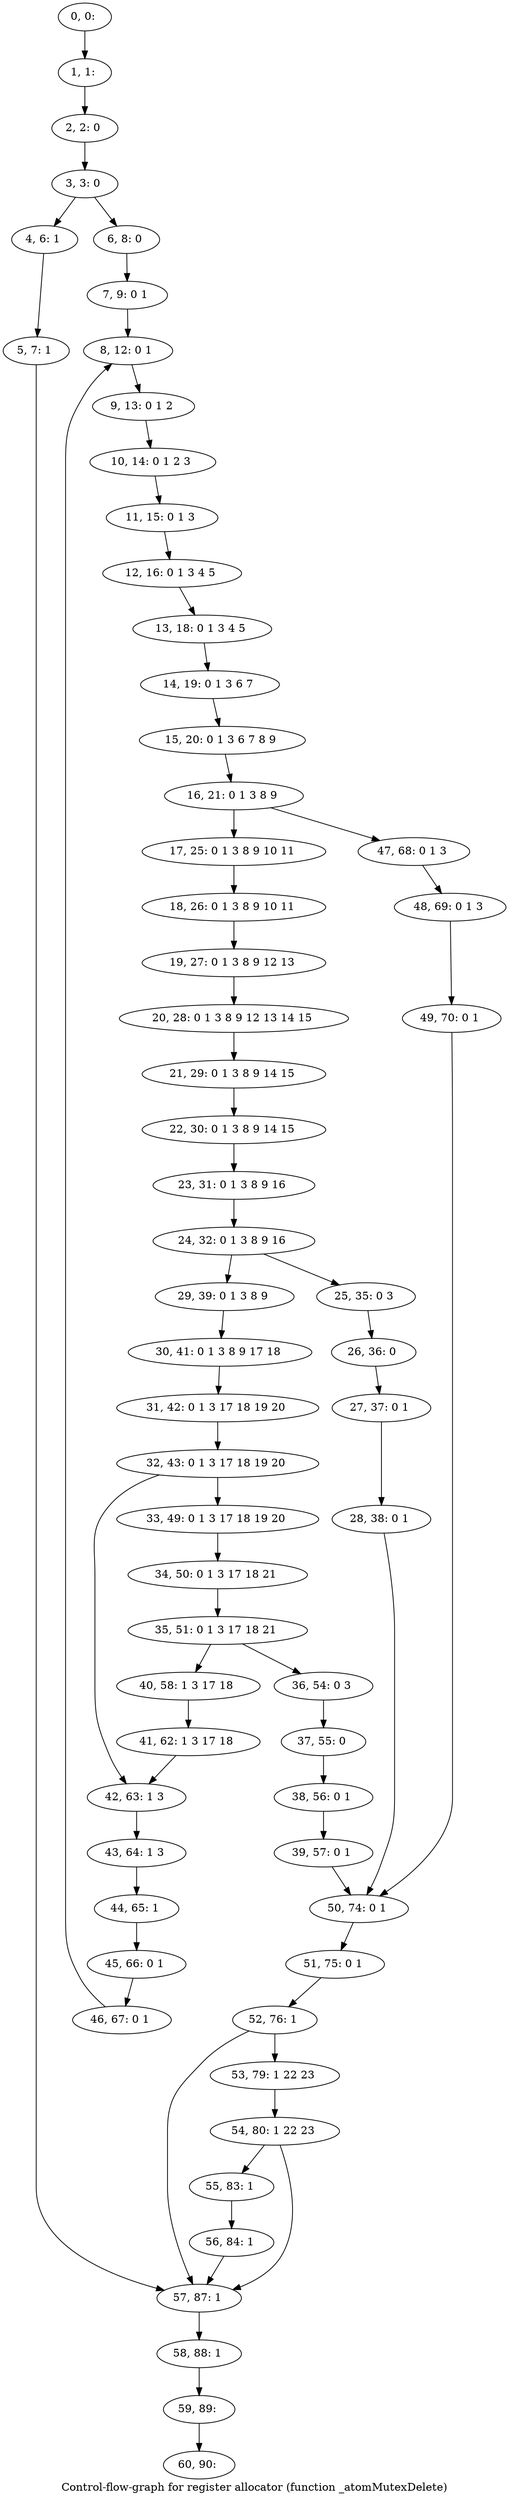 digraph G {
graph [label="Control-flow-graph for register allocator (function _atomMutexDelete)"]
0[label="0, 0: "];
1[label="1, 1: "];
2[label="2, 2: 0 "];
3[label="3, 3: 0 "];
4[label="4, 6: 1 "];
5[label="5, 7: 1 "];
6[label="6, 8: 0 "];
7[label="7, 9: 0 1 "];
8[label="8, 12: 0 1 "];
9[label="9, 13: 0 1 2 "];
10[label="10, 14: 0 1 2 3 "];
11[label="11, 15: 0 1 3 "];
12[label="12, 16: 0 1 3 4 5 "];
13[label="13, 18: 0 1 3 4 5 "];
14[label="14, 19: 0 1 3 6 7 "];
15[label="15, 20: 0 1 3 6 7 8 9 "];
16[label="16, 21: 0 1 3 8 9 "];
17[label="17, 25: 0 1 3 8 9 10 11 "];
18[label="18, 26: 0 1 3 8 9 10 11 "];
19[label="19, 27: 0 1 3 8 9 12 13 "];
20[label="20, 28: 0 1 3 8 9 12 13 14 15 "];
21[label="21, 29: 0 1 3 8 9 14 15 "];
22[label="22, 30: 0 1 3 8 9 14 15 "];
23[label="23, 31: 0 1 3 8 9 16 "];
24[label="24, 32: 0 1 3 8 9 16 "];
25[label="25, 35: 0 3 "];
26[label="26, 36: 0 "];
27[label="27, 37: 0 1 "];
28[label="28, 38: 0 1 "];
29[label="29, 39: 0 1 3 8 9 "];
30[label="30, 41: 0 1 3 8 9 17 18 "];
31[label="31, 42: 0 1 3 17 18 19 20 "];
32[label="32, 43: 0 1 3 17 18 19 20 "];
33[label="33, 49: 0 1 3 17 18 19 20 "];
34[label="34, 50: 0 1 3 17 18 21 "];
35[label="35, 51: 0 1 3 17 18 21 "];
36[label="36, 54: 0 3 "];
37[label="37, 55: 0 "];
38[label="38, 56: 0 1 "];
39[label="39, 57: 0 1 "];
40[label="40, 58: 1 3 17 18 "];
41[label="41, 62: 1 3 17 18 "];
42[label="42, 63: 1 3 "];
43[label="43, 64: 1 3 "];
44[label="44, 65: 1 "];
45[label="45, 66: 0 1 "];
46[label="46, 67: 0 1 "];
47[label="47, 68: 0 1 3 "];
48[label="48, 69: 0 1 3 "];
49[label="49, 70: 0 1 "];
50[label="50, 74: 0 1 "];
51[label="51, 75: 0 1 "];
52[label="52, 76: 1 "];
53[label="53, 79: 1 22 23 "];
54[label="54, 80: 1 22 23 "];
55[label="55, 83: 1 "];
56[label="56, 84: 1 "];
57[label="57, 87: 1 "];
58[label="58, 88: 1 "];
59[label="59, 89: "];
60[label="60, 90: "];
0->1 ;
1->2 ;
2->3 ;
3->4 ;
3->6 ;
4->5 ;
5->57 ;
6->7 ;
7->8 ;
8->9 ;
9->10 ;
10->11 ;
11->12 ;
12->13 ;
13->14 ;
14->15 ;
15->16 ;
16->17 ;
16->47 ;
17->18 ;
18->19 ;
19->20 ;
20->21 ;
21->22 ;
22->23 ;
23->24 ;
24->25 ;
24->29 ;
25->26 ;
26->27 ;
27->28 ;
28->50 ;
29->30 ;
30->31 ;
31->32 ;
32->33 ;
32->42 ;
33->34 ;
34->35 ;
35->36 ;
35->40 ;
36->37 ;
37->38 ;
38->39 ;
39->50 ;
40->41 ;
41->42 ;
42->43 ;
43->44 ;
44->45 ;
45->46 ;
46->8 ;
47->48 ;
48->49 ;
49->50 ;
50->51 ;
51->52 ;
52->53 ;
52->57 ;
53->54 ;
54->55 ;
54->57 ;
55->56 ;
56->57 ;
57->58 ;
58->59 ;
59->60 ;
}
